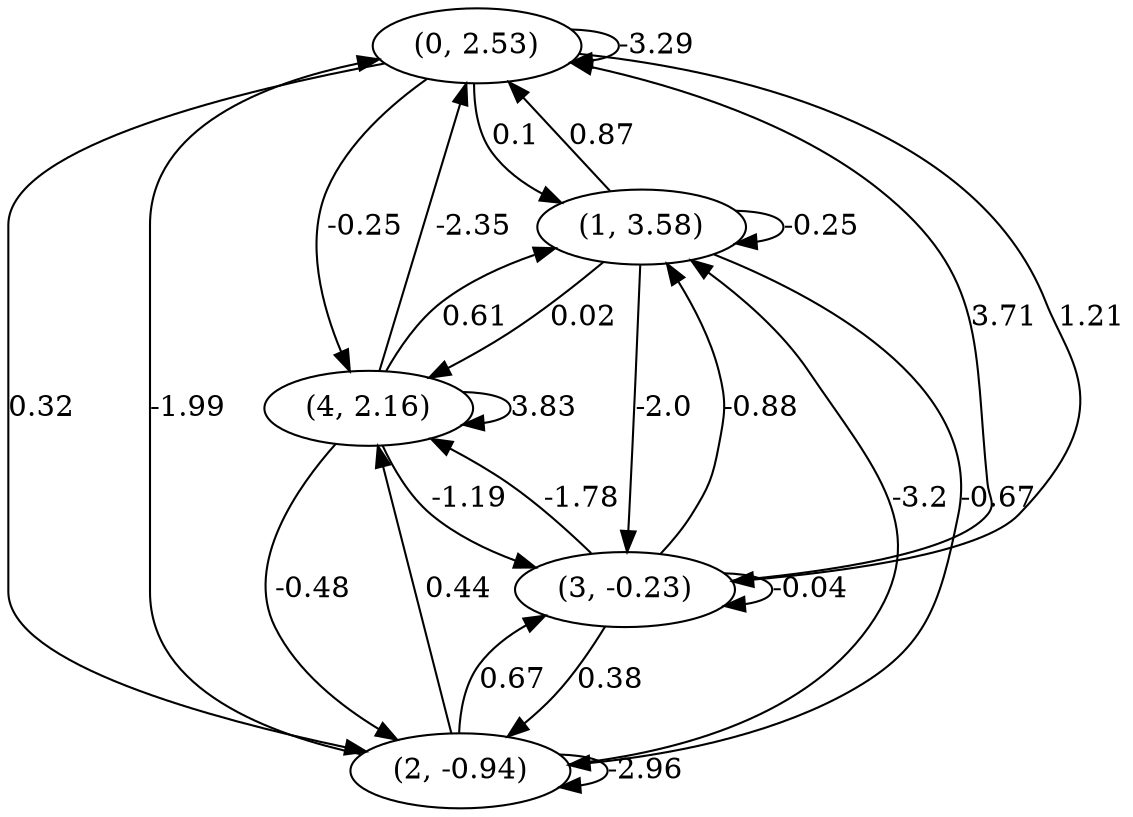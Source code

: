 digraph {
    0 [ label = "(0, 2.53)" ]
    1 [ label = "(1, 3.58)" ]
    2 [ label = "(2, -0.94)" ]
    3 [ label = "(3, -0.23)" ]
    4 [ label = "(4, 2.16)" ]
    0 -> 0 [ label = "-3.29" ]
    1 -> 1 [ label = "-0.25" ]
    2 -> 2 [ label = "-2.96" ]
    3 -> 3 [ label = "-0.04" ]
    4 -> 4 [ label = "3.83" ]
    1 -> 0 [ label = "0.87" ]
    2 -> 0 [ label = "-1.99" ]
    3 -> 0 [ label = "3.71" ]
    4 -> 0 [ label = "-2.35" ]
    0 -> 1 [ label = "0.1" ]
    2 -> 1 [ label = "-3.2" ]
    3 -> 1 [ label = "-0.88" ]
    4 -> 1 [ label = "0.61" ]
    0 -> 2 [ label = "0.32" ]
    1 -> 2 [ label = "-0.67" ]
    3 -> 2 [ label = "0.38" ]
    4 -> 2 [ label = "-0.48" ]
    0 -> 3 [ label = "1.21" ]
    1 -> 3 [ label = "-2.0" ]
    2 -> 3 [ label = "0.67" ]
    4 -> 3 [ label = "-1.19" ]
    0 -> 4 [ label = "-0.25" ]
    1 -> 4 [ label = "0.02" ]
    2 -> 4 [ label = "0.44" ]
    3 -> 4 [ label = "-1.78" ]
}

